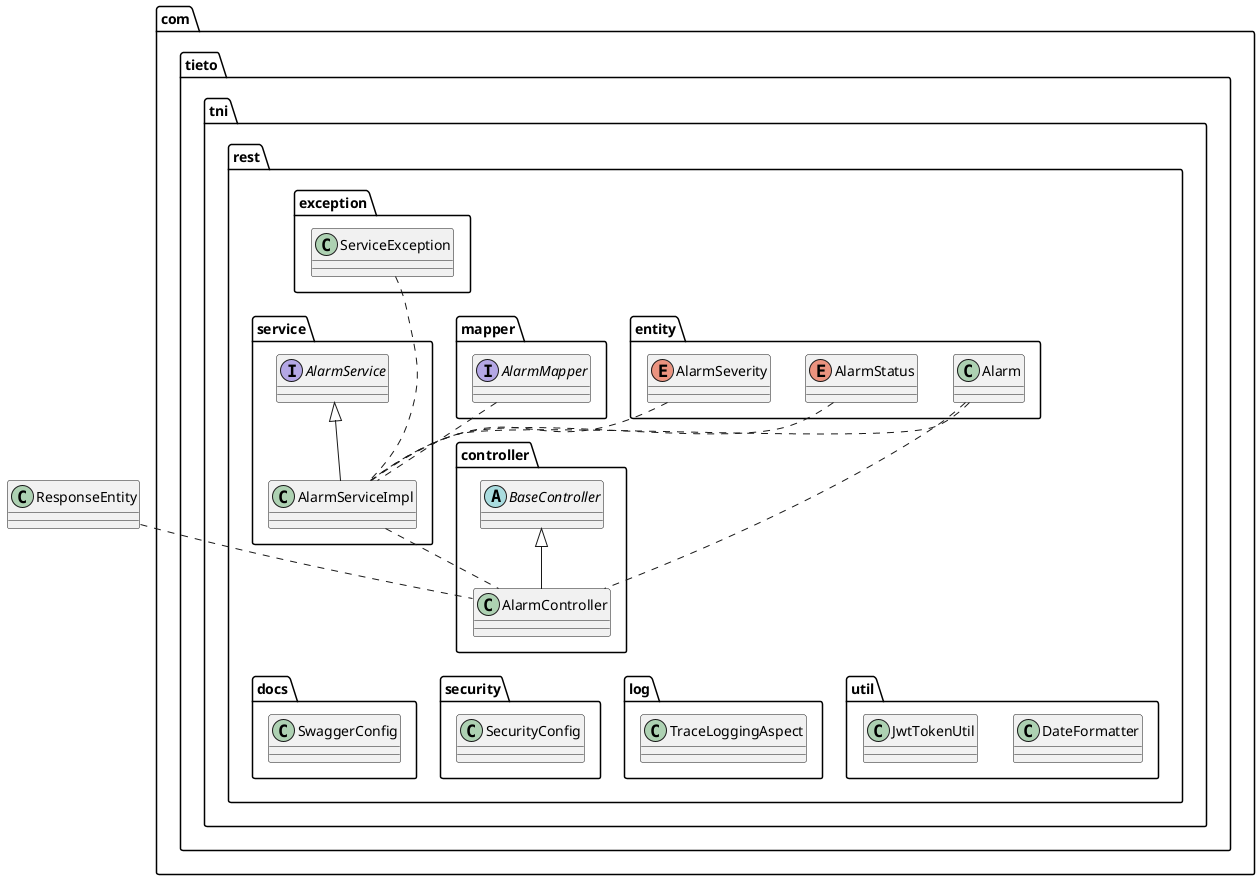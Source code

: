 @startuml

top to bottom direction

package com.tieto.tni.rest.controller {
    abstract class BaseController
    class AlarmController
}

package com.tieto.tni.rest.entity {
    class Alarm
    enum AlarmStatus
    enum AlarmSeverity
}

package com.tieto.tni.rest.service {
    interface AlarmService
    class AlarmServiceImpl
}

package com.tieto.tni.rest.mapper {
    interface AlarmMapper
}

package com.tieto.tni.rest.exception {
    class ServiceException
}

package com.tieto.tni.rest.docs {
    class SwaggerConfig
}

package com.tieto.tni.rest.security {
    class SecurityConfig
}

package com.tieto.tni.rest.log {
    class TraceLoggingAspect
}

package com.tieto.tni.rest.util {
    class DateFormatter
    class JwtTokenUtil
}

class ResponseEntity


BaseController <|-- AlarmController
AlarmService <|-- AlarmServiceImpl
ResponseEntity .. AlarmController
AlarmStatus .. AlarmServiceImpl
AlarmSeverity .. AlarmServiceImpl
Alarm .. AlarmServiceImpl

Alarm .. AlarmController
AlarmServiceImpl .. AlarmController
AlarmMapper .. AlarmServiceImpl
ServiceException .. AlarmServiceImpl

AlarmController -[hidden]- SwaggerConfig
AlarmController -[hidden]- SecurityConfig
AlarmController -[hidden]- TraceLoggingAspect
AlarmController -[hidden]- DateFormatter

ServiceException -[hidden]- AlarmService

@enduml
